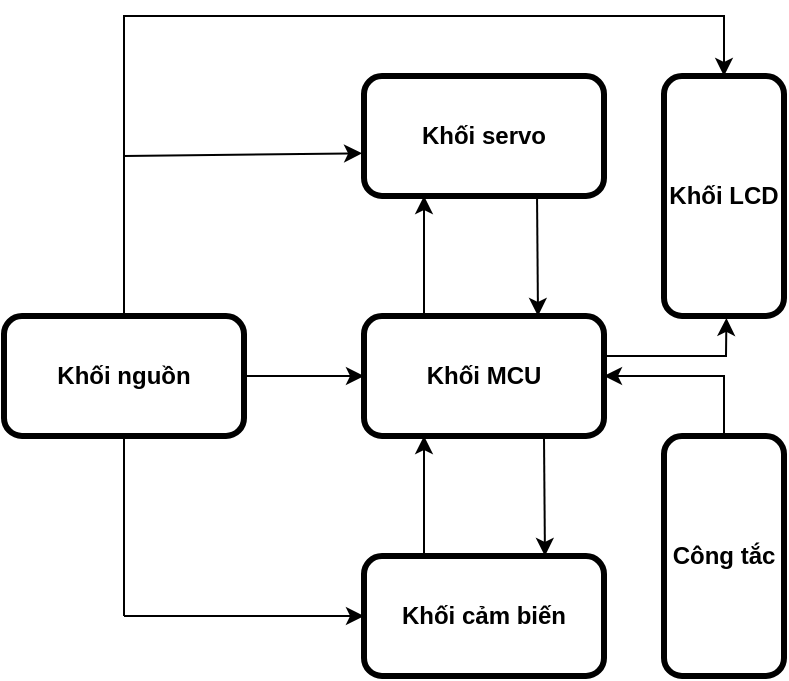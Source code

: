 <mxfile version="17.5.0" type="device"><diagram id="j6GQCwNBitZyL9PwSaid" name="Page-1"><mxGraphModel dx="1021" dy="512" grid="1" gridSize="10" guides="1" tooltips="1" connect="1" arrows="1" fold="1" page="1" pageScale="1" pageWidth="850" pageHeight="1100" math="0" shadow="0"><root><mxCell id="0"/><mxCell id="1" parent="0"/><mxCell id="jKismMpx5hRllwocoXll-1" value="Khối nguồn" style="rounded=1;whiteSpace=wrap;html=1;strokeWidth=3;fontStyle=1" vertex="1" parent="1"><mxGeometry x="230" y="280" width="120" height="60" as="geometry"/></mxCell><mxCell id="jKismMpx5hRllwocoXll-2" value="Khối servo" style="rounded=1;whiteSpace=wrap;html=1;strokeWidth=3;fontStyle=1" vertex="1" parent="1"><mxGeometry x="410" y="160" width="120" height="60" as="geometry"/></mxCell><mxCell id="jKismMpx5hRllwocoXll-3" value="Khối MCU" style="rounded=1;whiteSpace=wrap;html=1;strokeWidth=3;fontStyle=1" vertex="1" parent="1"><mxGeometry x="410" y="280" width="120" height="60" as="geometry"/></mxCell><mxCell id="jKismMpx5hRllwocoXll-5" value="Khối cảm biến" style="rounded=1;whiteSpace=wrap;html=1;strokeWidth=3;fontStyle=1" vertex="1" parent="1"><mxGeometry x="410" y="400" width="120" height="60" as="geometry"/></mxCell><mxCell id="jKismMpx5hRllwocoXll-16" value="" style="endArrow=classic;html=1;rounded=0;entryX=0;entryY=0.5;entryDx=0;entryDy=0;" edge="1" parent="1" target="jKismMpx5hRllwocoXll-3"><mxGeometry width="50" height="50" relative="1" as="geometry"><mxPoint x="350" y="310" as="sourcePoint"/><mxPoint x="400" y="260" as="targetPoint"/></mxGeometry></mxCell><mxCell id="jKismMpx5hRllwocoXll-17" value="" style="endArrow=none;html=1;rounded=0;" edge="1" parent="1"><mxGeometry width="50" height="50" relative="1" as="geometry"><mxPoint x="290" y="430" as="sourcePoint"/><mxPoint x="290" y="340" as="targetPoint"/></mxGeometry></mxCell><mxCell id="jKismMpx5hRllwocoXll-18" value="" style="endArrow=classic;html=1;rounded=0;entryX=0;entryY=0.5;entryDx=0;entryDy=0;" edge="1" parent="1" target="jKismMpx5hRllwocoXll-5"><mxGeometry width="50" height="50" relative="1" as="geometry"><mxPoint x="290" y="430" as="sourcePoint"/><mxPoint x="370" y="470" as="targetPoint"/></mxGeometry></mxCell><mxCell id="jKismMpx5hRllwocoXll-19" value="" style="endArrow=classic;html=1;rounded=0;entryX=-0.008;entryY=0.644;entryDx=0;entryDy=0;entryPerimeter=0;" edge="1" parent="1" target="jKismMpx5hRllwocoXll-2"><mxGeometry width="50" height="50" relative="1" as="geometry"><mxPoint x="290" y="200" as="sourcePoint"/><mxPoint x="340" y="160" as="targetPoint"/></mxGeometry></mxCell><mxCell id="jKismMpx5hRllwocoXll-22" value="" style="endArrow=none;html=1;rounded=0;" edge="1" parent="1"><mxGeometry width="50" height="50" relative="1" as="geometry"><mxPoint x="290" y="280" as="sourcePoint"/><mxPoint x="290" y="200" as="targetPoint"/></mxGeometry></mxCell><mxCell id="jKismMpx5hRllwocoXll-23" value="" style="endArrow=classic;html=1;rounded=0;entryX=1;entryY=0.5;entryDx=0;entryDy=0;exitX=0;exitY=0.5;exitDx=0;exitDy=0;" edge="1" parent="1" target="jKismMpx5hRllwocoXll-3"><mxGeometry width="50" height="50" relative="1" as="geometry"><mxPoint x="590" y="340" as="sourcePoint"/><mxPoint x="630" y="340" as="targetPoint"/><Array as="points"><mxPoint x="590" y="310"/></Array></mxGeometry></mxCell><mxCell id="jKismMpx5hRllwocoXll-24" value="" style="endArrow=classic;html=1;rounded=0;exitX=0.25;exitY=0;exitDx=0;exitDy=0;" edge="1" parent="1" source="jKismMpx5hRllwocoXll-3"><mxGeometry width="50" height="50" relative="1" as="geometry"><mxPoint x="440" y="270" as="sourcePoint"/><mxPoint x="440" y="220" as="targetPoint"/></mxGeometry></mxCell><mxCell id="jKismMpx5hRllwocoXll-25" value="" style="endArrow=classic;html=1;rounded=0;exitX=0.721;exitY=1.013;exitDx=0;exitDy=0;exitPerimeter=0;" edge="1" parent="1" source="jKismMpx5hRllwocoXll-2"><mxGeometry width="50" height="50" relative="1" as="geometry"><mxPoint x="480" y="310" as="sourcePoint"/><mxPoint x="497" y="280" as="targetPoint"/></mxGeometry></mxCell><mxCell id="jKismMpx5hRllwocoXll-26" value="" style="endArrow=classic;html=1;rounded=0;exitX=0.25;exitY=0;exitDx=0;exitDy=0;" edge="1" parent="1"><mxGeometry width="50" height="50" relative="1" as="geometry"><mxPoint x="440" y="400" as="sourcePoint"/><mxPoint x="440" y="340" as="targetPoint"/></mxGeometry></mxCell><mxCell id="jKismMpx5hRllwocoXll-27" value="" style="endArrow=classic;html=1;rounded=0;exitX=0.721;exitY=1.013;exitDx=0;exitDy=0;exitPerimeter=0;" edge="1" parent="1"><mxGeometry width="50" height="50" relative="1" as="geometry"><mxPoint x="500.0" y="340.78" as="sourcePoint"/><mxPoint x="500.48" y="400" as="targetPoint"/></mxGeometry></mxCell><mxCell id="jKismMpx5hRllwocoXll-28" value="Khối LCD" style="rounded=1;whiteSpace=wrap;html=1;strokeWidth=3;fontStyle=1;direction=south;" vertex="1" parent="1"><mxGeometry x="560" y="160" width="60" height="120" as="geometry"/></mxCell><mxCell id="jKismMpx5hRllwocoXll-29" value="" style="endArrow=classic;html=1;rounded=0;entryX=1.008;entryY=0.48;entryDx=0;entryDy=0;entryPerimeter=0;" edge="1" parent="1" target="jKismMpx5hRllwocoXll-28"><mxGeometry width="50" height="50" relative="1" as="geometry"><mxPoint x="530" y="300" as="sourcePoint"/><mxPoint x="590" y="300" as="targetPoint"/><Array as="points"><mxPoint x="591" y="300"/></Array></mxGeometry></mxCell><mxCell id="jKismMpx5hRllwocoXll-32" value="" style="endArrow=classic;html=1;rounded=0;entryX=0;entryY=0.5;entryDx=0;entryDy=0;" edge="1" parent="1" target="jKismMpx5hRllwocoXll-28"><mxGeometry width="50" height="50" relative="1" as="geometry"><mxPoint x="290" y="200" as="sourcePoint"/><mxPoint x="340" y="150" as="targetPoint"/><Array as="points"><mxPoint x="290" y="130"/><mxPoint x="590" y="130"/></Array></mxGeometry></mxCell><mxCell id="jKismMpx5hRllwocoXll-33" value="Công tắc" style="rounded=1;whiteSpace=wrap;html=1;strokeWidth=3;fontStyle=1;direction=south;" vertex="1" parent="1"><mxGeometry x="560" y="340" width="60" height="120" as="geometry"/></mxCell></root></mxGraphModel></diagram></mxfile>